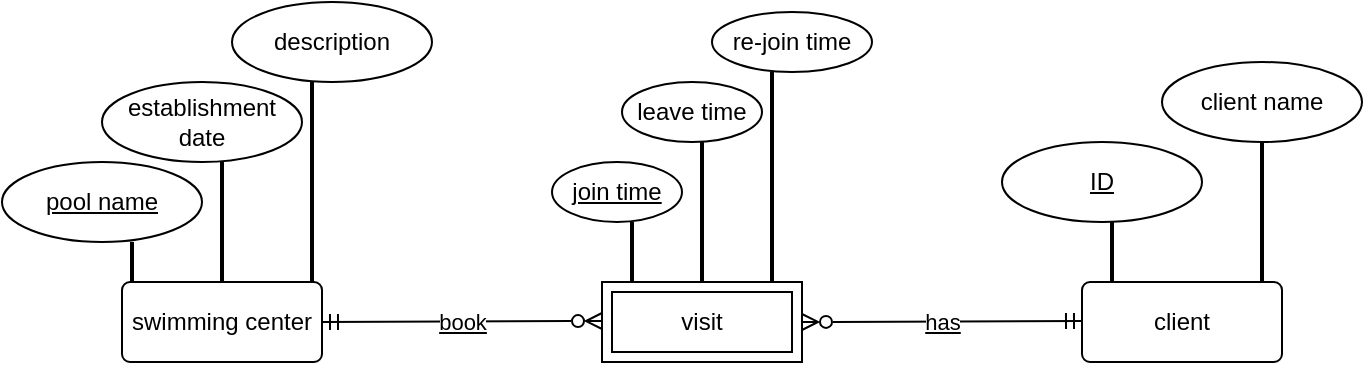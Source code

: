 <mxfile version="18.0.5" type="github">
  <diagram id="R2lEEEUBdFMjLlhIrx00" name="Page-1">
    <mxGraphModel dx="1038" dy="521" grid="1" gridSize="10" guides="1" tooltips="1" connect="1" arrows="1" fold="1" page="1" pageScale="1" pageWidth="850" pageHeight="1100" math="0" shadow="0" extFonts="Permanent Marker^https://fonts.googleapis.com/css?family=Permanent+Marker">
      <root>
        <mxCell id="0" />
        <mxCell id="1" parent="0" />
        <mxCell id="Q8uqNzgym-I9kt8Km_sw-1" value="swimming center" style="rounded=1;arcSize=10;whiteSpace=wrap;html=1;align=center;" vertex="1" parent="1">
          <mxGeometry x="120" y="320" width="100" height="40" as="geometry" />
        </mxCell>
        <mxCell id="Q8uqNzgym-I9kt8Km_sw-2" value="visit" style="shape=ext;margin=3;double=1;whiteSpace=wrap;html=1;align=center;" vertex="1" parent="1">
          <mxGeometry x="360" y="320" width="100" height="40" as="geometry" />
        </mxCell>
        <mxCell id="Q8uqNzgym-I9kt8Km_sw-4" value="client" style="rounded=1;arcSize=10;whiteSpace=wrap;html=1;align=center;" vertex="1" parent="1">
          <mxGeometry x="600" y="320" width="100" height="40" as="geometry" />
        </mxCell>
        <mxCell id="Q8uqNzgym-I9kt8Km_sw-5" value="join time" style="ellipse;whiteSpace=wrap;html=1;align=center;fontStyle=4" vertex="1" parent="1">
          <mxGeometry x="335" y="260" width="65" height="30" as="geometry" />
        </mxCell>
        <mxCell id="Q8uqNzgym-I9kt8Km_sw-6" value="description" style="ellipse;whiteSpace=wrap;html=1;align=center;" vertex="1" parent="1">
          <mxGeometry x="175" y="180" width="100" height="40" as="geometry" />
        </mxCell>
        <mxCell id="Q8uqNzgym-I9kt8Km_sw-7" value="establishment date" style="ellipse;whiteSpace=wrap;html=1;align=center;" vertex="1" parent="1">
          <mxGeometry x="110" y="220" width="100" height="40" as="geometry" />
        </mxCell>
        <mxCell id="Q8uqNzgym-I9kt8Km_sw-8" value="pool name" style="ellipse;whiteSpace=wrap;html=1;align=center;fontStyle=4" vertex="1" parent="1">
          <mxGeometry x="60" y="260" width="100" height="40" as="geometry" />
        </mxCell>
        <mxCell id="Q8uqNzgym-I9kt8Km_sw-10" value="client name" style="ellipse;whiteSpace=wrap;html=1;align=center;" vertex="1" parent="1">
          <mxGeometry x="640" y="210" width="100" height="40" as="geometry" />
        </mxCell>
        <mxCell id="Q8uqNzgym-I9kt8Km_sw-11" value="ID" style="ellipse;whiteSpace=wrap;html=1;align=center;fontStyle=4" vertex="1" parent="1">
          <mxGeometry x="560" y="250" width="100" height="40" as="geometry" />
        </mxCell>
        <mxCell id="Q8uqNzgym-I9kt8Km_sw-12" value="" style="endArrow=ERmandOne;html=1;rounded=0;exitX=1;exitY=0.5;exitDx=0;exitDy=0;startArrow=ERzeroToMany;startFill=0;endFill=0;" edge="1" parent="1" source="Q8uqNzgym-I9kt8Km_sw-2">
          <mxGeometry relative="1" as="geometry">
            <mxPoint x="500" y="339.5" as="sourcePoint" />
            <mxPoint x="600" y="339.5" as="targetPoint" />
          </mxGeometry>
        </mxCell>
        <mxCell id="Q8uqNzgym-I9kt8Km_sw-13" value="has" style="edgeLabel;resizable=0;html=1;align=center;verticalAlign=middle;fontStyle=4" connectable="0" vertex="1" parent="Q8uqNzgym-I9kt8Km_sw-12">
          <mxGeometry relative="1" as="geometry" />
        </mxCell>
        <mxCell id="Q8uqNzgym-I9kt8Km_sw-14" value="" style="endArrow=ERzeroToMany;html=1;rounded=0;exitX=1;exitY=0.5;exitDx=0;exitDy=0;startArrow=ERmandOne;startFill=0;endFill=0;" edge="1" parent="1" source="Q8uqNzgym-I9kt8Km_sw-1">
          <mxGeometry relative="1" as="geometry">
            <mxPoint x="260" y="339.5" as="sourcePoint" />
            <mxPoint x="360" y="339.5" as="targetPoint" />
          </mxGeometry>
        </mxCell>
        <mxCell id="Q8uqNzgym-I9kt8Km_sw-15" value="book" style="edgeLabel;resizable=0;html=1;align=center;verticalAlign=middle;fontStyle=4" connectable="0" vertex="1" parent="Q8uqNzgym-I9kt8Km_sw-14">
          <mxGeometry relative="1" as="geometry" />
        </mxCell>
        <mxCell id="Q8uqNzgym-I9kt8Km_sw-16" value="" style="line;strokeWidth=2;direction=south;html=1;" vertex="1" parent="1">
          <mxGeometry x="370" y="290" width="10" height="30" as="geometry" />
        </mxCell>
        <mxCell id="Q8uqNzgym-I9kt8Km_sw-17" value="" style="line;strokeWidth=2;direction=south;html=1;" vertex="1" parent="1">
          <mxGeometry x="610" y="290" width="10" height="30" as="geometry" />
        </mxCell>
        <mxCell id="Q8uqNzgym-I9kt8Km_sw-18" value="" style="line;strokeWidth=2;direction=south;html=1;" vertex="1" parent="1">
          <mxGeometry x="685" y="250" width="10" height="70" as="geometry" />
        </mxCell>
        <mxCell id="Q8uqNzgym-I9kt8Km_sw-19" value="" style="line;strokeWidth=2;direction=south;html=1;" vertex="1" parent="1">
          <mxGeometry x="210" y="220" width="10" height="100" as="geometry" />
        </mxCell>
        <mxCell id="Q8uqNzgym-I9kt8Km_sw-20" value="" style="line;strokeWidth=2;direction=south;html=1;" vertex="1" parent="1">
          <mxGeometry x="165" y="260" width="10" height="60" as="geometry" />
        </mxCell>
        <mxCell id="Q8uqNzgym-I9kt8Km_sw-21" value="" style="line;strokeWidth=2;direction=south;html=1;" vertex="1" parent="1">
          <mxGeometry x="120" y="300" width="10" height="20" as="geometry" />
        </mxCell>
        <mxCell id="Q8uqNzgym-I9kt8Km_sw-22" value="leave time" style="ellipse;whiteSpace=wrap;html=1;align=center;" vertex="1" parent="1">
          <mxGeometry x="370" y="220" width="70" height="30" as="geometry" />
        </mxCell>
        <mxCell id="Q8uqNzgym-I9kt8Km_sw-23" value="" style="line;strokeWidth=2;direction=south;html=1;" vertex="1" parent="1">
          <mxGeometry x="405" y="250" width="10" height="70" as="geometry" />
        </mxCell>
        <mxCell id="Q8uqNzgym-I9kt8Km_sw-24" value="re-join time" style="ellipse;whiteSpace=wrap;html=1;align=center;" vertex="1" parent="1">
          <mxGeometry x="415" y="185" width="80" height="30" as="geometry" />
        </mxCell>
        <mxCell id="Q8uqNzgym-I9kt8Km_sw-27" value="" style="line;strokeWidth=2;direction=south;html=1;" vertex="1" parent="1">
          <mxGeometry x="440" y="215" width="10" height="105" as="geometry" />
        </mxCell>
      </root>
    </mxGraphModel>
  </diagram>
</mxfile>
